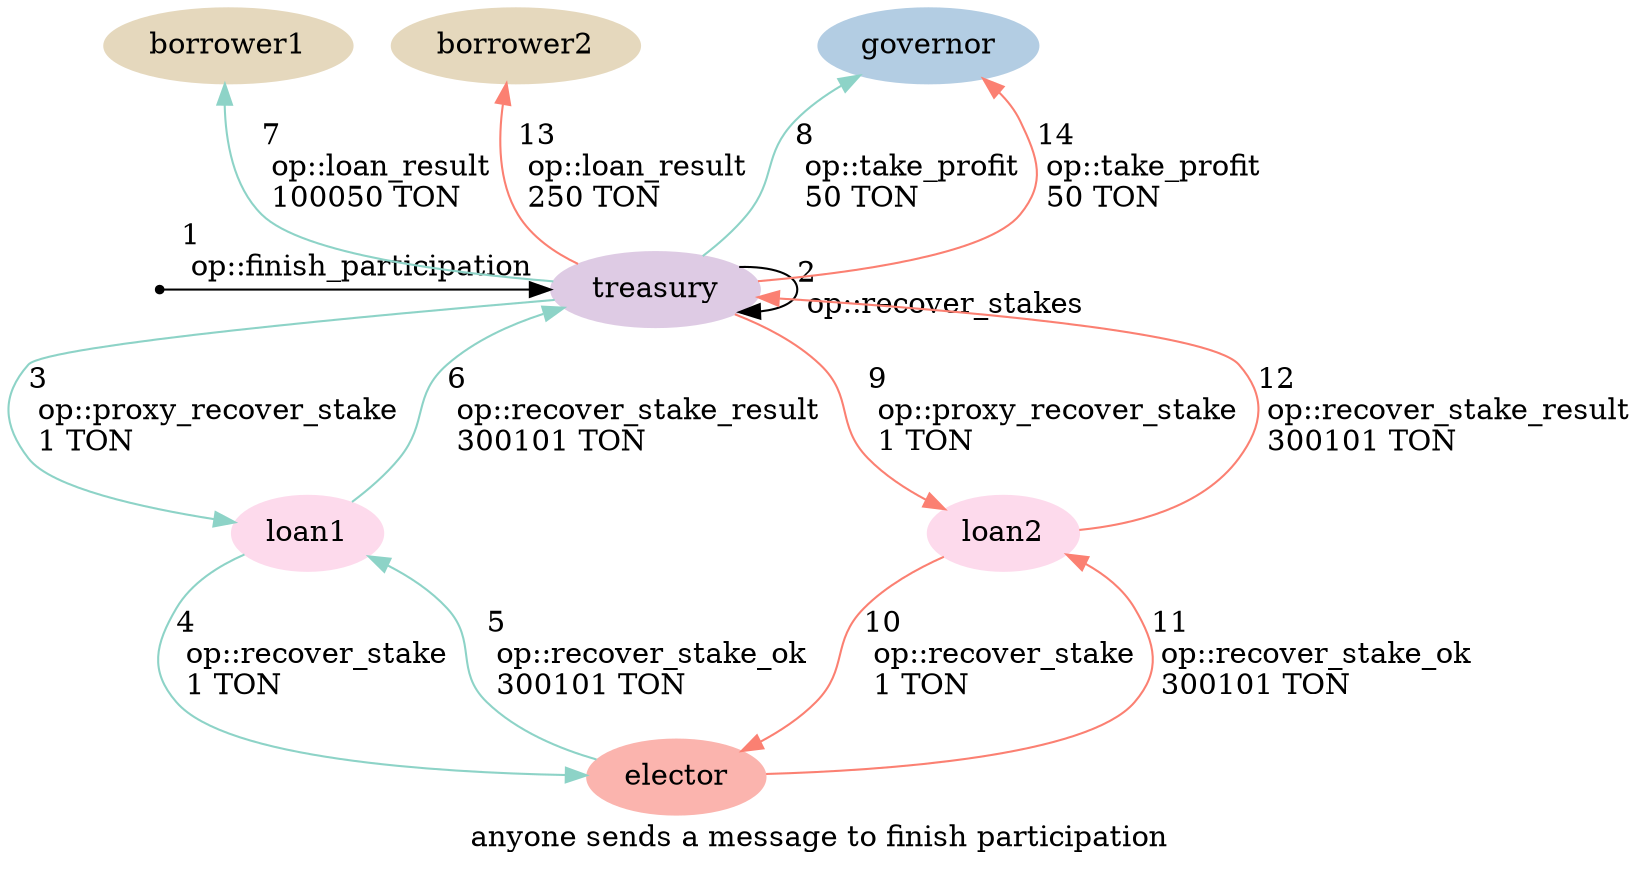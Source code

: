 digraph {
    label="anyone sends a message to finish participation"
    node [ colorscheme=pastel19 style=filled ]
    edge [ colorscheme=set39 ]

    /* Entities */
    external [ shape=point ]
    treasury [ color=4 ]
    loan1, loan2 [ color=8 ]
    elector [ color=1 ]
    borrower1, borrower2 [ color=7 ]
    governor [ color=2 ]

    /* Relationships */
    external -> treasury [ label="1\l op::finish_participation\l" ]
    treasury -> treasury [ label="2\l op::recover_stakes\l" ]

    treasury -> loan1 [ label="3\l op::proxy_recover_stake\l 1 TON\l" color=1 ]
    loan1 -> elector [ label="4\l op::recover_stake\l 1 TON\l" color=1 ]
    elector -> loan1 [ label="5\l op::recover_stake_ok\l 300101 TON\l" color=1 ]
    loan1 -> treasury [ label="6\l op::recover_stake_result\l 300101 TON\l" color=1 ]
    treasury -> borrower1 [ label="7\l op::loan_result\l 100050 TON\l" color=1 ]
    treasury -> governor [ label="8\l op::take_profit\l 50 TON\l" color=1 ]

    treasury -> loan2 [ label="9\l op::proxy_recover_stake\l 1 TON\l" color=4 ]
    loan2 -> elector [ label="10\l op::recover_stake\l 1 TON\l" color=4 ]
    elector -> loan2 [ label="11\l op::recover_stake_ok\l 300101 TON\l" color=4 ]
    loan2 -> treasury [ label="12\l op::recover_stake_result\l 300101 TON\l" color=4 ]
    treasury -> borrower2 [ label="13\l op::loan_result\l 250 TON\l" color=4 ]
    treasury -> governor [ label="14\l op::take_profit\l 50 TON\l" color=4 ]

    /* Ranks */
    { rank=min borrower1 borrower2 governor }
    { rank=same external treasury }
    { rank=max elector }
}

